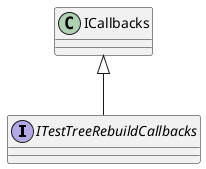 @startuml
interface ITestTreeRebuildCallbacks {
}
ICallbacks <|-- ITestTreeRebuildCallbacks
@enduml

